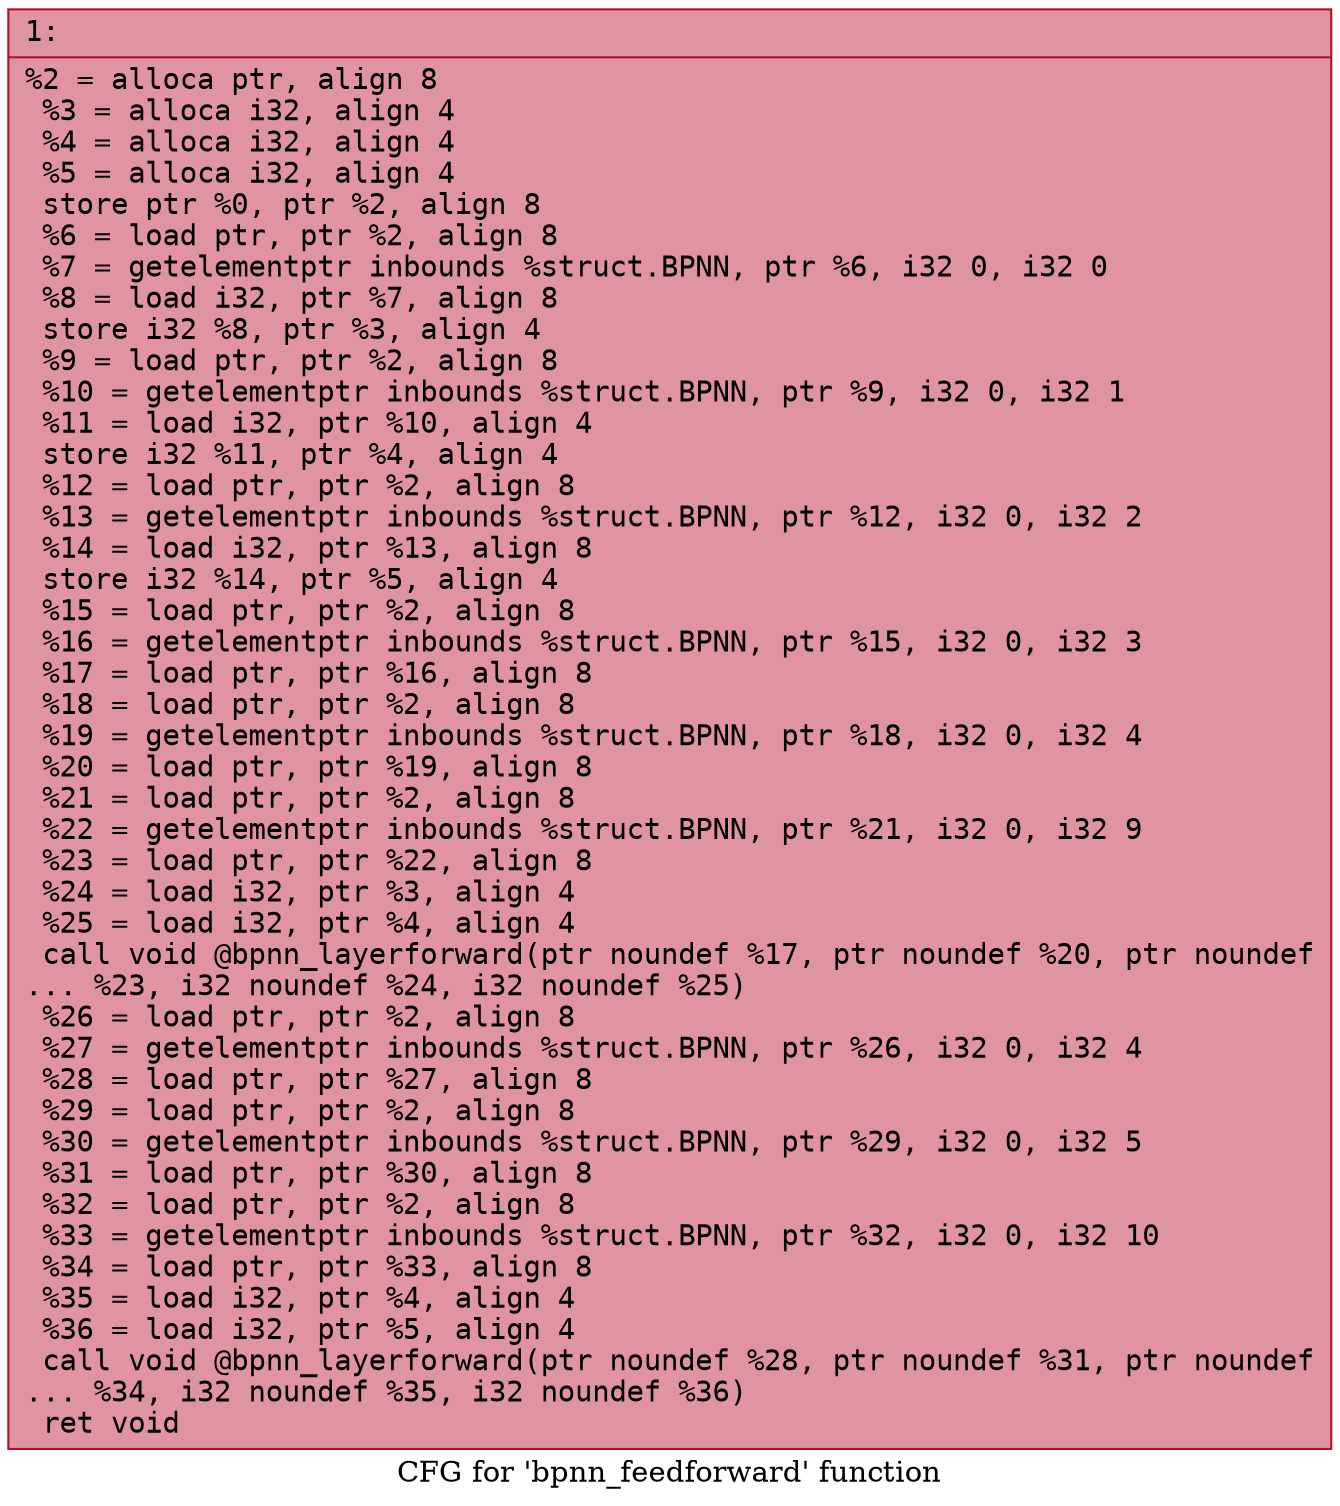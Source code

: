 digraph "CFG for 'bpnn_feedforward' function" {
	label="CFG for 'bpnn_feedforward' function";

	Node0x6000032d8140 [shape=record,color="#b70d28ff", style=filled, fillcolor="#b70d2870" fontname="Courier",label="{1:\l|  %2 = alloca ptr, align 8\l  %3 = alloca i32, align 4\l  %4 = alloca i32, align 4\l  %5 = alloca i32, align 4\l  store ptr %0, ptr %2, align 8\l  %6 = load ptr, ptr %2, align 8\l  %7 = getelementptr inbounds %struct.BPNN, ptr %6, i32 0, i32 0\l  %8 = load i32, ptr %7, align 8\l  store i32 %8, ptr %3, align 4\l  %9 = load ptr, ptr %2, align 8\l  %10 = getelementptr inbounds %struct.BPNN, ptr %9, i32 0, i32 1\l  %11 = load i32, ptr %10, align 4\l  store i32 %11, ptr %4, align 4\l  %12 = load ptr, ptr %2, align 8\l  %13 = getelementptr inbounds %struct.BPNN, ptr %12, i32 0, i32 2\l  %14 = load i32, ptr %13, align 8\l  store i32 %14, ptr %5, align 4\l  %15 = load ptr, ptr %2, align 8\l  %16 = getelementptr inbounds %struct.BPNN, ptr %15, i32 0, i32 3\l  %17 = load ptr, ptr %16, align 8\l  %18 = load ptr, ptr %2, align 8\l  %19 = getelementptr inbounds %struct.BPNN, ptr %18, i32 0, i32 4\l  %20 = load ptr, ptr %19, align 8\l  %21 = load ptr, ptr %2, align 8\l  %22 = getelementptr inbounds %struct.BPNN, ptr %21, i32 0, i32 9\l  %23 = load ptr, ptr %22, align 8\l  %24 = load i32, ptr %3, align 4\l  %25 = load i32, ptr %4, align 4\l  call void @bpnn_layerforward(ptr noundef %17, ptr noundef %20, ptr noundef\l... %23, i32 noundef %24, i32 noundef %25)\l  %26 = load ptr, ptr %2, align 8\l  %27 = getelementptr inbounds %struct.BPNN, ptr %26, i32 0, i32 4\l  %28 = load ptr, ptr %27, align 8\l  %29 = load ptr, ptr %2, align 8\l  %30 = getelementptr inbounds %struct.BPNN, ptr %29, i32 0, i32 5\l  %31 = load ptr, ptr %30, align 8\l  %32 = load ptr, ptr %2, align 8\l  %33 = getelementptr inbounds %struct.BPNN, ptr %32, i32 0, i32 10\l  %34 = load ptr, ptr %33, align 8\l  %35 = load i32, ptr %4, align 4\l  %36 = load i32, ptr %5, align 4\l  call void @bpnn_layerforward(ptr noundef %28, ptr noundef %31, ptr noundef\l... %34, i32 noundef %35, i32 noundef %36)\l  ret void\l}"];
}
